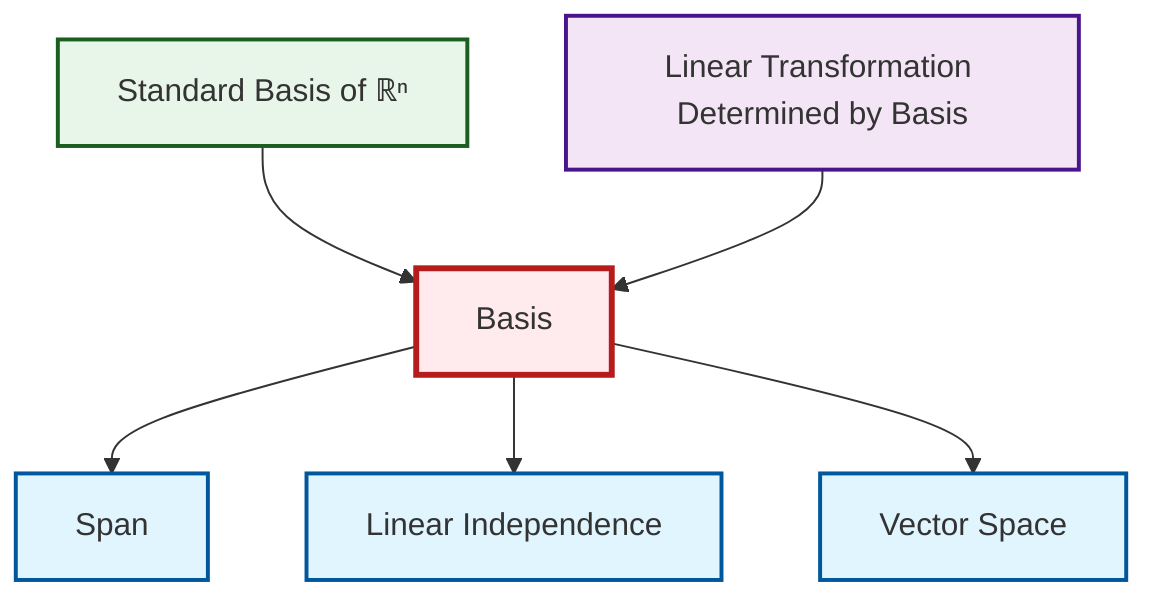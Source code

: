 graph TD
    classDef definition fill:#e1f5fe,stroke:#01579b,stroke-width:2px
    classDef theorem fill:#f3e5f5,stroke:#4a148c,stroke-width:2px
    classDef axiom fill:#fff3e0,stroke:#e65100,stroke-width:2px
    classDef example fill:#e8f5e9,stroke:#1b5e20,stroke-width:2px
    classDef current fill:#ffebee,stroke:#b71c1c,stroke-width:3px
    ex-standard-basis-rn["Standard Basis of ℝⁿ"]:::example
    def-span["Span"]:::definition
    thm-linear-transformation-basis["Linear Transformation Determined by Basis"]:::theorem
    def-vector-space["Vector Space"]:::definition
    def-linear-independence["Linear Independence"]:::definition
    def-basis["Basis"]:::definition
    ex-standard-basis-rn --> def-basis
    def-basis --> def-span
    thm-linear-transformation-basis --> def-basis
    def-basis --> def-linear-independence
    def-basis --> def-vector-space
    class def-basis current